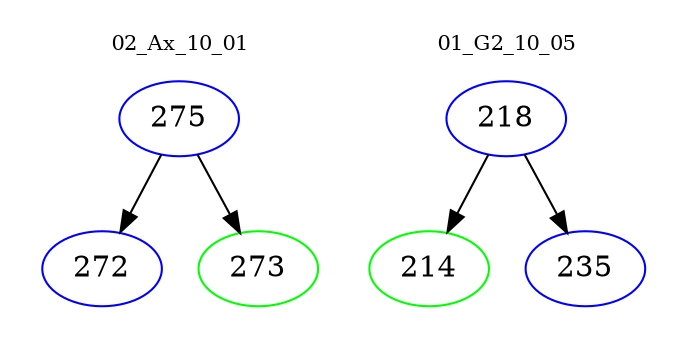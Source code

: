 digraph{
subgraph cluster_0 {
color = white
label = "02_Ax_10_01";
fontsize=10;
T0_275 [label="275", color="blue"]
T0_275 -> T0_272 [color="black"]
T0_272 [label="272", color="blue"]
T0_275 -> T0_273 [color="black"]
T0_273 [label="273", color="green"]
}
subgraph cluster_1 {
color = white
label = "01_G2_10_05";
fontsize=10;
T1_218 [label="218", color="blue"]
T1_218 -> T1_214 [color="black"]
T1_214 [label="214", color="green"]
T1_218 -> T1_235 [color="black"]
T1_235 [label="235", color="blue"]
}
}
